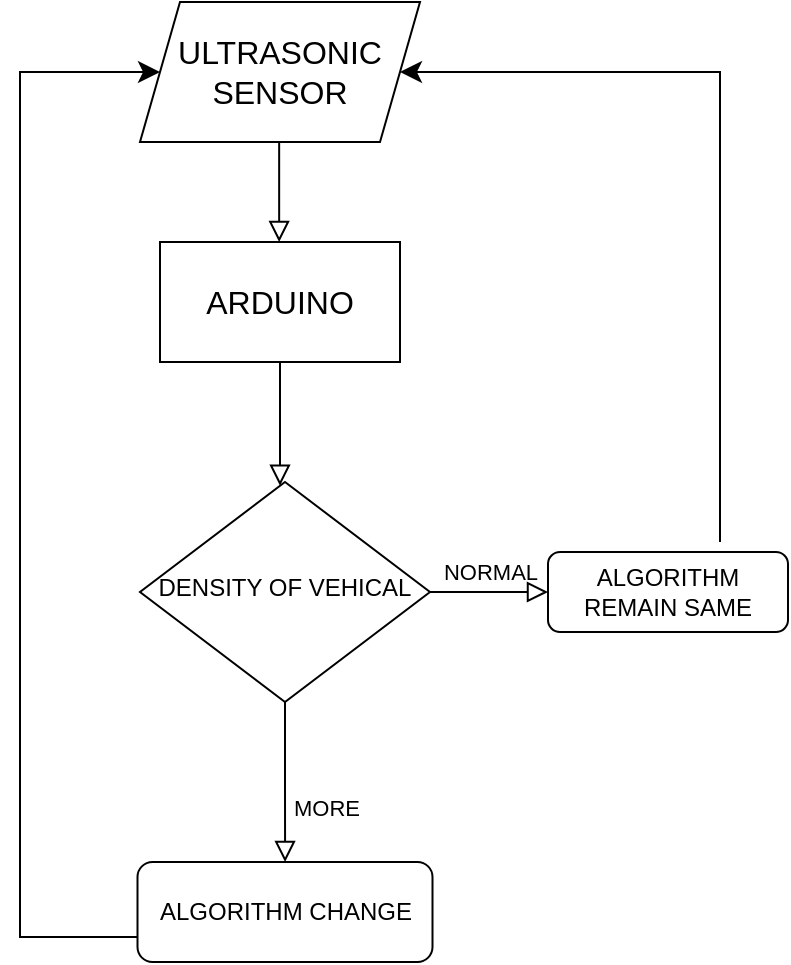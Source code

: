 <mxfile version="21.6.1" type="github" pages="2">
  <diagram id="C5RBs43oDa-KdzZeNtuy" name="Page-1">
    <mxGraphModel dx="422" dy="773" grid="1" gridSize="10" guides="1" tooltips="1" connect="1" arrows="1" fold="1" page="1" pageScale="1" pageWidth="827" pageHeight="1169" math="0" shadow="0">
      <root>
        <mxCell id="WIyWlLk6GJQsqaUBKTNV-0" />
        <mxCell id="WIyWlLk6GJQsqaUBKTNV-1" parent="WIyWlLk6GJQsqaUBKTNV-0" />
        <mxCell id="WIyWlLk6GJQsqaUBKTNV-2" value="" style="rounded=0;html=1;jettySize=auto;orthogonalLoop=1;fontSize=11;endArrow=block;endFill=0;endSize=8;strokeWidth=1;shadow=0;labelBackgroundColor=none;edgeStyle=orthogonalEdgeStyle;" parent="WIyWlLk6GJQsqaUBKTNV-1" edge="1">
          <mxGeometry relative="1" as="geometry">
            <mxPoint x="219.58" y="140" as="sourcePoint" />
            <mxPoint x="219.58" y="190" as="targetPoint" />
          </mxGeometry>
        </mxCell>
        <mxCell id="WIyWlLk6GJQsqaUBKTNV-4" value="" style="rounded=0;html=1;jettySize=auto;orthogonalLoop=1;fontSize=11;endArrow=block;endFill=0;endSize=8;strokeWidth=1;shadow=0;labelBackgroundColor=none;edgeStyle=orthogonalEdgeStyle;" parent="WIyWlLk6GJQsqaUBKTNV-1" target="WIyWlLk6GJQsqaUBKTNV-10" edge="1">
          <mxGeometry y="20" relative="1" as="geometry">
            <mxPoint as="offset" />
            <mxPoint x="220" y="250" as="sourcePoint" />
            <Array as="points">
              <mxPoint x="220" y="250" />
            </Array>
          </mxGeometry>
        </mxCell>
        <mxCell id="WIyWlLk6GJQsqaUBKTNV-8" value="MORE" style="rounded=0;html=1;jettySize=auto;orthogonalLoop=1;fontSize=11;endArrow=block;endFill=0;endSize=8;strokeWidth=1;shadow=0;labelBackgroundColor=none;edgeStyle=orthogonalEdgeStyle;" parent="WIyWlLk6GJQsqaUBKTNV-1" source="WIyWlLk6GJQsqaUBKTNV-10" target="WIyWlLk6GJQsqaUBKTNV-11" edge="1">
          <mxGeometry x="0.333" y="20" relative="1" as="geometry">
            <mxPoint as="offset" />
          </mxGeometry>
        </mxCell>
        <mxCell id="WIyWlLk6GJQsqaUBKTNV-9" value="NORMAL" style="edgeStyle=orthogonalEdgeStyle;rounded=0;html=1;jettySize=auto;orthogonalLoop=1;fontSize=11;endArrow=block;endFill=0;endSize=8;strokeWidth=1;shadow=0;labelBackgroundColor=none;" parent="WIyWlLk6GJQsqaUBKTNV-1" source="WIyWlLk6GJQsqaUBKTNV-10" target="WIyWlLk6GJQsqaUBKTNV-12" edge="1">
          <mxGeometry y="10" relative="1" as="geometry">
            <mxPoint as="offset" />
          </mxGeometry>
        </mxCell>
        <mxCell id="WIyWlLk6GJQsqaUBKTNV-10" value="DENSITY OF VEHICAL" style="rhombus;whiteSpace=wrap;html=1;shadow=0;fontFamily=Helvetica;fontSize=12;align=center;strokeWidth=1;spacing=6;spacingTop=-4;" parent="WIyWlLk6GJQsqaUBKTNV-1" vertex="1">
          <mxGeometry x="150" y="310" width="145" height="110" as="geometry" />
        </mxCell>
        <mxCell id="WIyWlLk6GJQsqaUBKTNV-11" value="ALGORITHM CHANGE" style="rounded=1;whiteSpace=wrap;html=1;fontSize=12;glass=0;strokeWidth=1;shadow=0;" parent="WIyWlLk6GJQsqaUBKTNV-1" vertex="1">
          <mxGeometry x="148.75" y="500" width="147.5" height="50" as="geometry" />
        </mxCell>
        <mxCell id="WIyWlLk6GJQsqaUBKTNV-12" value="ALGORITHM REMAIN SAME" style="rounded=1;whiteSpace=wrap;html=1;fontSize=12;glass=0;strokeWidth=1;shadow=0;" parent="WIyWlLk6GJQsqaUBKTNV-1" vertex="1">
          <mxGeometry x="354" y="345" width="120" height="40" as="geometry" />
        </mxCell>
        <mxCell id="Os6Lrg4aePmyjNAhWH4d-0" value="ULTRASONIC SENSOR" style="shape=parallelogram;perimeter=parallelogramPerimeter;whiteSpace=wrap;html=1;fixedSize=1;fontSize=16;" vertex="1" parent="WIyWlLk6GJQsqaUBKTNV-1">
          <mxGeometry x="150" y="70" width="140" height="70" as="geometry" />
        </mxCell>
        <mxCell id="Os6Lrg4aePmyjNAhWH4d-1" value="ARDUINO" style="whiteSpace=wrap;html=1;fontSize=16;" vertex="1" parent="WIyWlLk6GJQsqaUBKTNV-1">
          <mxGeometry x="160" y="190" width="120" height="60" as="geometry" />
        </mxCell>
        <mxCell id="Os6Lrg4aePmyjNAhWH4d-4" value="" style="edgeStyle=segmentEdgeStyle;endArrow=classic;html=1;curved=0;rounded=0;endSize=8;startSize=8;sourcePerimeterSpacing=0;targetPerimeterSpacing=0;fontSize=12;entryX=1;entryY=0.5;entryDx=0;entryDy=0;" edge="1" parent="WIyWlLk6GJQsqaUBKTNV-1" target="Os6Lrg4aePmyjNAhWH4d-0">
          <mxGeometry width="140" relative="1" as="geometry">
            <mxPoint x="440" y="340" as="sourcePoint" />
            <mxPoint x="440" y="400" as="targetPoint" />
            <Array as="points">
              <mxPoint x="440" y="105" />
            </Array>
          </mxGeometry>
        </mxCell>
        <mxCell id="Os6Lrg4aePmyjNAhWH4d-5" value="" style="edgeStyle=segmentEdgeStyle;endArrow=classic;html=1;curved=0;rounded=0;endSize=8;startSize=8;sourcePerimeterSpacing=0;targetPerimeterSpacing=0;fontSize=12;entryX=0;entryY=0.5;entryDx=0;entryDy=0;exitX=0;exitY=0.75;exitDx=0;exitDy=0;" edge="1" parent="WIyWlLk6GJQsqaUBKTNV-1" source="WIyWlLk6GJQsqaUBKTNV-11" target="Os6Lrg4aePmyjNAhWH4d-0">
          <mxGeometry width="140" relative="1" as="geometry">
            <mxPoint x="130" y="530" as="sourcePoint" />
            <mxPoint x="110" y="280" as="targetPoint" />
            <Array as="points">
              <mxPoint x="90" y="538" />
              <mxPoint x="90" y="105" />
            </Array>
          </mxGeometry>
        </mxCell>
      </root>
    </mxGraphModel>
  </diagram>
  <diagram name="Copy of Page-1" id="0jvoS7CzhBXQqHL0agQU">
    <mxGraphModel dx="359" dy="657" grid="1" gridSize="10" guides="1" tooltips="1" connect="1" arrows="1" fold="1" page="1" pageScale="1" pageWidth="827" pageHeight="1169" math="0" shadow="0">
      <root>
        <mxCell id="zVeLmC_g6u1fg2XT1Mvo-0" />
        <mxCell id="zVeLmC_g6u1fg2XT1Mvo-1" parent="zVeLmC_g6u1fg2XT1Mvo-0" />
        <mxCell id="zVeLmC_g6u1fg2XT1Mvo-2" value="" style="rounded=0;html=1;jettySize=auto;orthogonalLoop=1;fontSize=11;endArrow=block;endFill=0;endSize=8;strokeWidth=1;shadow=0;labelBackgroundColor=none;edgeStyle=orthogonalEdgeStyle;" edge="1" parent="zVeLmC_g6u1fg2XT1Mvo-1">
          <mxGeometry relative="1" as="geometry">
            <mxPoint x="219.58" y="140" as="sourcePoint" />
            <mxPoint x="219.58" y="190" as="targetPoint" />
          </mxGeometry>
        </mxCell>
        <mxCell id="zVeLmC_g6u1fg2XT1Mvo-3" value="" style="rounded=0;html=1;jettySize=auto;orthogonalLoop=1;fontSize=11;endArrow=block;endFill=0;endSize=8;strokeWidth=1;shadow=0;labelBackgroundColor=none;edgeStyle=orthogonalEdgeStyle;" edge="1" parent="zVeLmC_g6u1fg2XT1Mvo-1" target="zVeLmC_g6u1fg2XT1Mvo-6">
          <mxGeometry y="20" relative="1" as="geometry">
            <mxPoint as="offset" />
            <mxPoint x="220" y="250" as="sourcePoint" />
            <Array as="points">
              <mxPoint x="220" y="250" />
            </Array>
          </mxGeometry>
        </mxCell>
        <mxCell id="zVeLmC_g6u1fg2XT1Mvo-4" value="LOW" style="rounded=0;html=1;jettySize=auto;orthogonalLoop=1;fontSize=11;endArrow=block;endFill=0;endSize=8;strokeWidth=1;shadow=0;labelBackgroundColor=none;edgeStyle=orthogonalEdgeStyle;" edge="1" parent="zVeLmC_g6u1fg2XT1Mvo-1" source="zVeLmC_g6u1fg2XT1Mvo-6">
          <mxGeometry x="0.333" y="20" relative="1" as="geometry">
            <mxPoint as="offset" />
            <mxPoint x="222.583" y="500" as="targetPoint" />
          </mxGeometry>
        </mxCell>
        <mxCell id="zVeLmC_g6u1fg2XT1Mvo-5" value="HIGH" style="edgeStyle=orthogonalEdgeStyle;rounded=0;html=1;jettySize=auto;orthogonalLoop=1;fontSize=11;endArrow=block;endFill=0;endSize=8;strokeWidth=1;shadow=0;labelBackgroundColor=none;" edge="1" parent="zVeLmC_g6u1fg2XT1Mvo-1" source="zVeLmC_g6u1fg2XT1Mvo-6">
          <mxGeometry y="10" relative="1" as="geometry">
            <mxPoint as="offset" />
            <mxPoint x="354" y="365" as="targetPoint" />
          </mxGeometry>
        </mxCell>
        <mxCell id="zVeLmC_g6u1fg2XT1Mvo-6" value="INTENSITY OF ENVIRONMENT&amp;nbsp;" style="rhombus;whiteSpace=wrap;html=1;shadow=0;fontFamily=Helvetica;fontSize=12;align=center;strokeWidth=1;spacing=6;spacingTop=-4;" vertex="1" parent="zVeLmC_g6u1fg2XT1Mvo-1">
          <mxGeometry x="150" y="310" width="145" height="110" as="geometry" />
        </mxCell>
        <mxCell id="zVeLmC_g6u1fg2XT1Mvo-10" value="ARDUINO" style="whiteSpace=wrap;html=1;fontSize=16;" vertex="1" parent="zVeLmC_g6u1fg2XT1Mvo-1">
          <mxGeometry x="160" y="190" width="120" height="60" as="geometry" />
        </mxCell>
        <mxCell id="zVeLmC_g6u1fg2XT1Mvo-11" value="" style="edgeStyle=segmentEdgeStyle;endArrow=classic;html=1;curved=0;rounded=0;endSize=8;startSize=8;sourcePerimeterSpacing=0;targetPerimeterSpacing=0;fontSize=12;entryX=1;entryY=0.5;entryDx=0;entryDy=0;" edge="1" parent="zVeLmC_g6u1fg2XT1Mvo-1">
          <mxGeometry width="140" relative="1" as="geometry">
            <mxPoint x="440" y="340" as="sourcePoint" />
            <mxPoint x="280" y="105" as="targetPoint" />
            <Array as="points">
              <mxPoint x="440" y="105" />
            </Array>
          </mxGeometry>
        </mxCell>
        <mxCell id="zVeLmC_g6u1fg2XT1Mvo-12" value="" style="edgeStyle=segmentEdgeStyle;endArrow=classic;html=1;curved=0;rounded=0;endSize=8;startSize=8;sourcePerimeterSpacing=0;targetPerimeterSpacing=0;fontSize=12;entryX=0;entryY=0.5;entryDx=0;entryDy=0;exitX=0;exitY=0.5;exitDx=0;exitDy=0;" edge="1" parent="zVeLmC_g6u1fg2XT1Mvo-1" source="s9NQuTTlma95-egII5AF-1">
          <mxGeometry width="140" relative="1" as="geometry">
            <mxPoint x="148.75" y="537.5" as="sourcePoint" />
            <mxPoint x="160" y="105" as="targetPoint" />
            <Array as="points">
              <mxPoint x="90" y="530" />
              <mxPoint x="90" y="105" />
            </Array>
          </mxGeometry>
        </mxCell>
        <mxCell id="s9NQuTTlma95-egII5AF-0" value="LDR" style="whiteSpace=wrap;html=1;fontSize=16;" vertex="1" parent="zVeLmC_g6u1fg2XT1Mvo-1">
          <mxGeometry x="162.5" y="80" width="120" height="60" as="geometry" />
        </mxCell>
        <mxCell id="s9NQuTTlma95-egII5AF-1" value="STREET LIGHT GLOW" style="shape=parallelogram;perimeter=parallelogramPerimeter;whiteSpace=wrap;html=1;fixedSize=1;fontSize=16;" vertex="1" parent="zVeLmC_g6u1fg2XT1Mvo-1">
          <mxGeometry x="145" y="460" width="150" height="90" as="geometry" />
        </mxCell>
        <mxCell id="s9NQuTTlma95-egII5AF-2" value="STREET LIGHT DOESN&#39;T GLOW&amp;nbsp;" style="shape=parallelogram;perimeter=parallelogramPerimeter;whiteSpace=wrap;html=1;fixedSize=1;fontSize=16;" vertex="1" parent="zVeLmC_g6u1fg2XT1Mvo-1">
          <mxGeometry x="344" y="315" width="156" height="100" as="geometry" />
        </mxCell>
      </root>
    </mxGraphModel>
  </diagram>
</mxfile>
